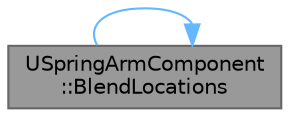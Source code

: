 digraph "USpringArmComponent::BlendLocations"
{
 // INTERACTIVE_SVG=YES
 // LATEX_PDF_SIZE
  bgcolor="transparent";
  edge [fontname=Helvetica,fontsize=10,labelfontname=Helvetica,labelfontsize=10];
  node [fontname=Helvetica,fontsize=10,shape=box,height=0.2,width=0.4];
  rankdir="LR";
  Node1 [id="Node000001",label="USpringArmComponent\l::BlendLocations",height=0.2,width=0.4,color="gray40", fillcolor="grey60", style="filled", fontcolor="black",tooltip="This function allows subclasses to blend the trace hit location with the desired arm location; by def..."];
  Node1 -> Node1 [id="edge1_Node000001_Node000001",color="steelblue1",style="solid",tooltip=" "];
}
